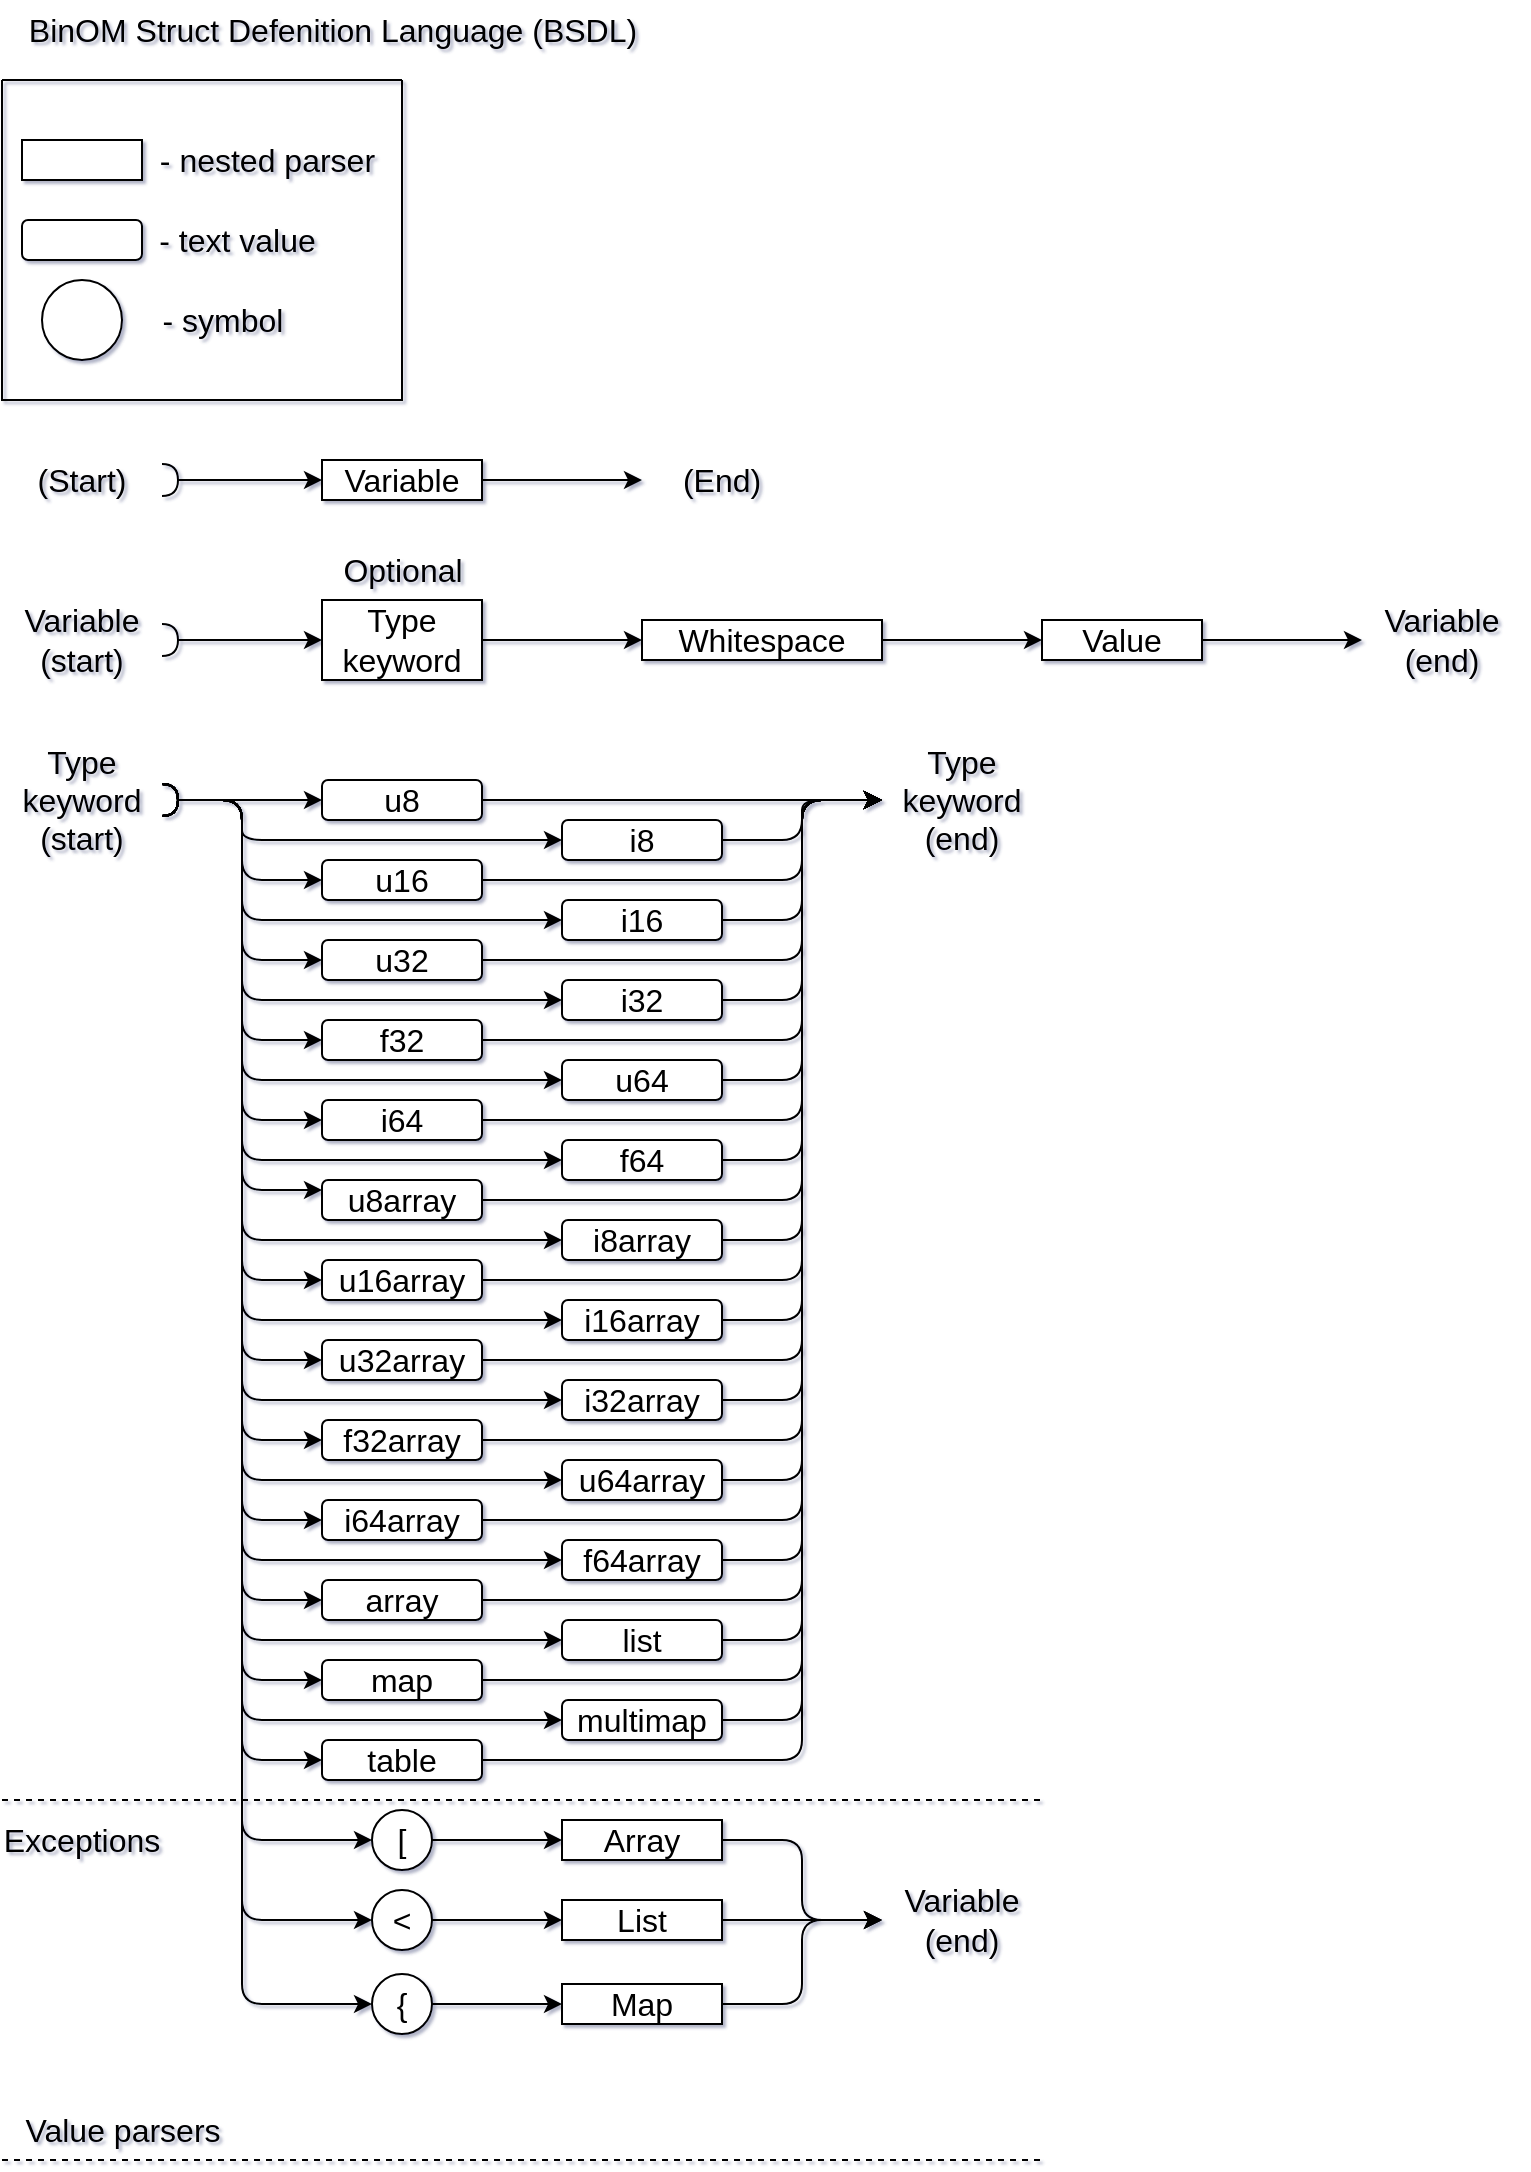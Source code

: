 <mxfile pages="2">
    <diagram name="BSDL" id="ArY9UAh7NFVTTyg40KrS">
        <mxGraphModel dx="746" dy="504" grid="1" gridSize="10" guides="1" tooltips="1" connect="1" arrows="1" fold="1" page="1" pageScale="1" pageWidth="1654" pageHeight="2336" background="none" math="0" shadow="1">
            <root>
                <mxCell id="0"/>
                <mxCell id="1" parent="0"/>
                <mxCell id="VqQgMwGXznBetfgKLVb2-18" style="edgeStyle=orthogonalEdgeStyle;rounded=1;orthogonalLoop=1;jettySize=auto;html=1;exitX=1;exitY=0.5;exitDx=0;exitDy=0;entryX=0;entryY=0.5;entryDx=0;entryDy=0;" parent="1" source="VqQgMwGXznBetfgKLVb2-7" target="VqQgMwGXznBetfgKLVb2-103" edge="1">
                    <mxGeometry relative="1" as="geometry">
                        <mxPoint x="360" y="280" as="targetPoint"/>
                    </mxGeometry>
                </mxCell>
                <mxCell id="VqQgMwGXznBetfgKLVb2-7" value="Variable" style="rounded=0;whiteSpace=wrap;html=1;fontSize=16;glass=0;shadow=0;" parent="1" vertex="1">
                    <mxGeometry x="200" y="270" width="80" height="20" as="geometry"/>
                </mxCell>
                <mxCell id="VqQgMwGXznBetfgKLVb2-19" style="edgeStyle=orthogonalEdgeStyle;rounded=1;orthogonalLoop=1;jettySize=auto;html=1;entryX=0;entryY=0.5;entryDx=0;entryDy=0;startArrow=halfCircle;startFill=0;exitX=1;exitY=0.5;exitDx=0;exitDy=0;" parent="1" source="VqQgMwGXznBetfgKLVb2-101" target="VqQgMwGXznBetfgKLVb2-7" edge="1">
                    <mxGeometry relative="1" as="geometry">
                        <mxPoint x="120" y="280" as="sourcePoint"/>
                    </mxGeometry>
                </mxCell>
                <mxCell id="VqQgMwGXznBetfgKLVb2-26" style="edgeStyle=orthogonalEdgeStyle;rounded=1;orthogonalLoop=1;jettySize=auto;html=1;exitX=1;exitY=0.5;exitDx=0;exitDy=0;entryX=0;entryY=0.5;entryDx=0;entryDy=0;" parent="1" source="VqQgMwGXznBetfgKLVb2-24" target="VqQgMwGXznBetfgKLVb2-25" edge="1">
                    <mxGeometry relative="1" as="geometry"/>
                </mxCell>
                <mxCell id="VqQgMwGXznBetfgKLVb2-24" value="Type&lt;br&gt;keyword" style="rounded=0;whiteSpace=wrap;html=1;fontSize=16;" parent="1" vertex="1">
                    <mxGeometry x="200" y="340" width="80" height="40" as="geometry"/>
                </mxCell>
                <mxCell id="VqQgMwGXznBetfgKLVb2-30" style="edgeStyle=orthogonalEdgeStyle;rounded=1;orthogonalLoop=1;jettySize=auto;html=1;exitX=1;exitY=0.5;exitDx=0;exitDy=0;entryX=0;entryY=0.5;entryDx=0;entryDy=0;" parent="1" source="VqQgMwGXznBetfgKLVb2-25" target="VqQgMwGXznBetfgKLVb2-38" edge="1">
                    <mxGeometry relative="1" as="geometry">
                        <mxPoint x="520" y="360" as="targetPoint"/>
                    </mxGeometry>
                </mxCell>
                <mxCell id="VqQgMwGXznBetfgKLVb2-25" value="Whitespace" style="rounded=0;whiteSpace=wrap;html=1;fontSize=16;" parent="1" vertex="1">
                    <mxGeometry x="360" y="350" width="120" height="20" as="geometry"/>
                </mxCell>
                <mxCell id="VqQgMwGXznBetfgKLVb2-29" value="" style="edgeStyle=orthogonalEdgeStyle;rounded=1;orthogonalLoop=1;jettySize=auto;html=1;entryX=0;entryY=0.5;entryDx=0;entryDy=0;startArrow=halfCircle;startFill=0;exitX=1;exitY=0.5;exitDx=0;exitDy=0;" parent="1" source="VqQgMwGXznBetfgKLVb2-178" target="VqQgMwGXznBetfgKLVb2-24" edge="1">
                    <mxGeometry relative="1" as="geometry">
                        <mxPoint x="120" y="360" as="sourcePoint"/>
                        <mxPoint x="185.034" y="390" as="targetPoint"/>
                    </mxGeometry>
                </mxCell>
                <mxCell id="VqQgMwGXznBetfgKLVb2-32" value="Optional" style="text;html=1;align=center;verticalAlign=middle;resizable=0;points=[];autosize=1;strokeColor=none;fillColor=none;fontSize=16;" parent="1" vertex="1">
                    <mxGeometry x="200" y="310" width="80" height="30" as="geometry"/>
                </mxCell>
                <mxCell id="VqQgMwGXznBetfgKLVb2-63" style="edgeStyle=orthogonalEdgeStyle;rounded=1;orthogonalLoop=1;jettySize=auto;html=1;exitX=1;exitY=0.5;exitDx=0;exitDy=0;entryX=0;entryY=0.5;entryDx=0;entryDy=0;fontSize=16;startArrow=halfCircle;startFill=0;" parent="1" source="VqQgMwGXznBetfgKLVb2-36" target="VqQgMwGXznBetfgKLVb2-41" edge="1">
                    <mxGeometry relative="1" as="geometry"/>
                </mxCell>
                <mxCell id="VqQgMwGXznBetfgKLVb2-64" style="edgeStyle=orthogonalEdgeStyle;rounded=1;orthogonalLoop=1;jettySize=auto;html=1;exitX=1;exitY=0.5;exitDx=0;exitDy=0;entryX=0;entryY=0.5;entryDx=0;entryDy=0;fontSize=16;startArrow=halfCircle;startFill=0;" parent="1" source="VqQgMwGXznBetfgKLVb2-36" target="VqQgMwGXznBetfgKLVb2-42" edge="1">
                    <mxGeometry relative="1" as="geometry">
                        <Array as="points">
                            <mxPoint x="160" y="440"/>
                            <mxPoint x="160" y="460"/>
                        </Array>
                    </mxGeometry>
                </mxCell>
                <mxCell id="VqQgMwGXznBetfgKLVb2-65" style="edgeStyle=orthogonalEdgeStyle;rounded=1;orthogonalLoop=1;jettySize=auto;html=1;exitX=1;exitY=0.5;exitDx=0;exitDy=0;entryX=0;entryY=0.5;entryDx=0;entryDy=0;fontSize=16;startArrow=halfCircle;startFill=0;" parent="1" source="VqQgMwGXznBetfgKLVb2-36" target="VqQgMwGXznBetfgKLVb2-43" edge="1">
                    <mxGeometry relative="1" as="geometry"/>
                </mxCell>
                <mxCell id="VqQgMwGXznBetfgKLVb2-66" style="edgeStyle=orthogonalEdgeStyle;rounded=1;orthogonalLoop=1;jettySize=auto;html=1;exitX=1;exitY=0.5;exitDx=0;exitDy=0;entryX=0;entryY=0.5;entryDx=0;entryDy=0;fontSize=16;startArrow=halfCircle;startFill=0;" parent="1" source="VqQgMwGXznBetfgKLVb2-36" target="VqQgMwGXznBetfgKLVb2-44" edge="1">
                    <mxGeometry relative="1" as="geometry">
                        <Array as="points">
                            <mxPoint x="160" y="440"/>
                            <mxPoint x="160" y="500"/>
                        </Array>
                    </mxGeometry>
                </mxCell>
                <mxCell id="VqQgMwGXznBetfgKLVb2-68" style="edgeStyle=orthogonalEdgeStyle;rounded=1;orthogonalLoop=1;jettySize=auto;html=1;exitX=1;exitY=0.5;exitDx=0;exitDy=0;entryX=0;entryY=0.5;entryDx=0;entryDy=0;fontSize=16;startArrow=halfCircle;startFill=0;" parent="1" source="VqQgMwGXznBetfgKLVb2-36" target="VqQgMwGXznBetfgKLVb2-45" edge="1">
                    <mxGeometry relative="1" as="geometry"/>
                </mxCell>
                <mxCell id="VqQgMwGXznBetfgKLVb2-69" style="edgeStyle=orthogonalEdgeStyle;rounded=1;orthogonalLoop=1;jettySize=auto;html=1;exitX=1;exitY=0.5;exitDx=0;exitDy=0;entryX=0;entryY=0.5;entryDx=0;entryDy=0;fontSize=16;startArrow=halfCircle;startFill=0;" parent="1" source="VqQgMwGXznBetfgKLVb2-36" target="VqQgMwGXznBetfgKLVb2-46" edge="1">
                    <mxGeometry relative="1" as="geometry">
                        <Array as="points">
                            <mxPoint x="160" y="440"/>
                            <mxPoint x="160" y="540"/>
                        </Array>
                    </mxGeometry>
                </mxCell>
                <mxCell id="VqQgMwGXznBetfgKLVb2-70" style="edgeStyle=orthogonalEdgeStyle;rounded=1;orthogonalLoop=1;jettySize=auto;html=1;exitX=1;exitY=0.5;exitDx=0;exitDy=0;entryX=0;entryY=0.5;entryDx=0;entryDy=0;fontSize=16;startArrow=halfCircle;startFill=0;" parent="1" source="VqQgMwGXznBetfgKLVb2-36" target="VqQgMwGXznBetfgKLVb2-47" edge="1">
                    <mxGeometry relative="1" as="geometry"/>
                </mxCell>
                <mxCell id="VqQgMwGXznBetfgKLVb2-71" style="edgeStyle=orthogonalEdgeStyle;rounded=1;orthogonalLoop=1;jettySize=auto;html=1;exitX=1;exitY=0.5;exitDx=0;exitDy=0;entryX=0;entryY=0.5;entryDx=0;entryDy=0;fontSize=16;startArrow=halfCircle;startFill=0;" parent="1" source="VqQgMwGXznBetfgKLVb2-36" target="VqQgMwGXznBetfgKLVb2-48" edge="1">
                    <mxGeometry relative="1" as="geometry">
                        <Array as="points">
                            <mxPoint x="160" y="440"/>
                            <mxPoint x="160" y="580"/>
                        </Array>
                    </mxGeometry>
                </mxCell>
                <mxCell id="VqQgMwGXznBetfgKLVb2-72" style="edgeStyle=orthogonalEdgeStyle;rounded=1;orthogonalLoop=1;jettySize=auto;html=1;exitX=1;exitY=0.5;exitDx=0;exitDy=0;entryX=0;entryY=0.5;entryDx=0;entryDy=0;fontSize=16;startArrow=halfCircle;startFill=0;" parent="1" source="VqQgMwGXznBetfgKLVb2-36" target="VqQgMwGXznBetfgKLVb2-49" edge="1">
                    <mxGeometry relative="1" as="geometry"/>
                </mxCell>
                <mxCell id="VqQgMwGXznBetfgKLVb2-73" style="edgeStyle=orthogonalEdgeStyle;rounded=1;orthogonalLoop=1;jettySize=auto;html=1;exitX=1;exitY=0.5;exitDx=0;exitDy=0;entryX=0;entryY=0.5;entryDx=0;entryDy=0;fontSize=16;startArrow=halfCircle;startFill=0;" parent="1" source="VqQgMwGXznBetfgKLVb2-36" target="VqQgMwGXznBetfgKLVb2-50" edge="1">
                    <mxGeometry relative="1" as="geometry">
                        <Array as="points">
                            <mxPoint x="160" y="440"/>
                            <mxPoint x="160" y="620"/>
                        </Array>
                    </mxGeometry>
                </mxCell>
                <mxCell id="VqQgMwGXznBetfgKLVb2-74" style="edgeStyle=orthogonalEdgeStyle;rounded=1;orthogonalLoop=1;jettySize=auto;html=1;exitX=1;exitY=0.5;exitDx=0;exitDy=0;entryX=0;entryY=0.25;entryDx=0;entryDy=0;fontSize=16;startArrow=halfCircle;startFill=0;" parent="1" source="VqQgMwGXznBetfgKLVb2-36" target="VqQgMwGXznBetfgKLVb2-51" edge="1">
                    <mxGeometry relative="1" as="geometry"/>
                </mxCell>
                <mxCell id="VqQgMwGXznBetfgKLVb2-75" style="edgeStyle=orthogonalEdgeStyle;rounded=1;orthogonalLoop=1;jettySize=auto;html=1;exitX=1;exitY=0.5;exitDx=0;exitDy=0;entryX=0;entryY=0.5;entryDx=0;entryDy=0;fontSize=16;startArrow=halfCircle;startFill=0;" parent="1" source="VqQgMwGXznBetfgKLVb2-36" target="VqQgMwGXznBetfgKLVb2-52" edge="1">
                    <mxGeometry relative="1" as="geometry">
                        <Array as="points">
                            <mxPoint x="160" y="440"/>
                            <mxPoint x="160" y="660"/>
                        </Array>
                    </mxGeometry>
                </mxCell>
                <mxCell id="VqQgMwGXznBetfgKLVb2-76" style="edgeStyle=orthogonalEdgeStyle;rounded=1;orthogonalLoop=1;jettySize=auto;html=1;exitX=1;exitY=0.5;exitDx=0;exitDy=0;entryX=0;entryY=0.5;entryDx=0;entryDy=0;fontSize=16;startArrow=halfCircle;startFill=0;" parent="1" source="VqQgMwGXznBetfgKLVb2-36" target="VqQgMwGXznBetfgKLVb2-53" edge="1">
                    <mxGeometry relative="1" as="geometry"/>
                </mxCell>
                <mxCell id="VqQgMwGXznBetfgKLVb2-77" style="edgeStyle=orthogonalEdgeStyle;rounded=1;orthogonalLoop=1;jettySize=auto;html=1;exitX=1;exitY=0.5;exitDx=0;exitDy=0;entryX=0;entryY=0.5;entryDx=0;entryDy=0;fontSize=16;startArrow=halfCircle;startFill=0;" parent="1" source="VqQgMwGXznBetfgKLVb2-36" target="VqQgMwGXznBetfgKLVb2-54" edge="1">
                    <mxGeometry relative="1" as="geometry">
                        <Array as="points">
                            <mxPoint x="160" y="440"/>
                            <mxPoint x="160" y="700"/>
                        </Array>
                    </mxGeometry>
                </mxCell>
                <mxCell id="VqQgMwGXznBetfgKLVb2-78" style="edgeStyle=orthogonalEdgeStyle;rounded=1;orthogonalLoop=1;jettySize=auto;html=1;exitX=1;exitY=0.5;exitDx=0;exitDy=0;entryX=0;entryY=0.5;entryDx=0;entryDy=0;fontSize=16;startArrow=halfCircle;startFill=0;" parent="1" source="VqQgMwGXznBetfgKLVb2-36" target="VqQgMwGXznBetfgKLVb2-55" edge="1">
                    <mxGeometry relative="1" as="geometry"/>
                </mxCell>
                <mxCell id="VqQgMwGXznBetfgKLVb2-79" style="edgeStyle=orthogonalEdgeStyle;rounded=1;orthogonalLoop=1;jettySize=auto;html=1;exitX=1;exitY=0.5;exitDx=0;exitDy=0;entryX=0;entryY=0.5;entryDx=0;entryDy=0;fontSize=16;startArrow=halfCircle;startFill=0;" parent="1" source="VqQgMwGXznBetfgKLVb2-36" target="VqQgMwGXznBetfgKLVb2-56" edge="1">
                    <mxGeometry relative="1" as="geometry">
                        <Array as="points">
                            <mxPoint x="160" y="440"/>
                            <mxPoint x="160" y="740"/>
                        </Array>
                    </mxGeometry>
                </mxCell>
                <mxCell id="VqQgMwGXznBetfgKLVb2-80" style="edgeStyle=orthogonalEdgeStyle;rounded=1;orthogonalLoop=1;jettySize=auto;html=1;exitX=1;exitY=0.5;exitDx=0;exitDy=0;entryX=0;entryY=0.5;entryDx=0;entryDy=0;fontSize=16;startArrow=halfCircle;startFill=0;" parent="1" source="VqQgMwGXznBetfgKLVb2-36" target="VqQgMwGXznBetfgKLVb2-57" edge="1">
                    <mxGeometry relative="1" as="geometry"/>
                </mxCell>
                <mxCell id="VqQgMwGXznBetfgKLVb2-82" style="edgeStyle=orthogonalEdgeStyle;rounded=1;orthogonalLoop=1;jettySize=auto;html=1;exitX=1;exitY=0.5;exitDx=0;exitDy=0;entryX=0;entryY=0.5;entryDx=0;entryDy=0;fontSize=16;startArrow=halfCircle;startFill=0;" parent="1" source="VqQgMwGXznBetfgKLVb2-36" target="VqQgMwGXznBetfgKLVb2-58" edge="1">
                    <mxGeometry relative="1" as="geometry">
                        <Array as="points">
                            <mxPoint x="160" y="440"/>
                            <mxPoint x="160" y="780"/>
                        </Array>
                    </mxGeometry>
                </mxCell>
                <mxCell id="VqQgMwGXznBetfgKLVb2-83" style="edgeStyle=orthogonalEdgeStyle;rounded=1;orthogonalLoop=1;jettySize=auto;html=1;exitX=1;exitY=0.5;exitDx=0;exitDy=0;entryX=0;entryY=0.5;entryDx=0;entryDy=0;fontSize=16;startArrow=halfCircle;startFill=0;" parent="1" source="VqQgMwGXznBetfgKLVb2-36" target="VqQgMwGXznBetfgKLVb2-59" edge="1">
                    <mxGeometry relative="1" as="geometry"/>
                </mxCell>
                <mxCell id="VqQgMwGXznBetfgKLVb2-84" style="edgeStyle=orthogonalEdgeStyle;rounded=1;orthogonalLoop=1;jettySize=auto;html=1;exitX=1;exitY=0.5;exitDx=0;exitDy=0;entryX=0;entryY=0.5;entryDx=0;entryDy=0;fontSize=16;startArrow=halfCircle;startFill=0;" parent="1" source="VqQgMwGXznBetfgKLVb2-36" target="VqQgMwGXznBetfgKLVb2-60" edge="1">
                    <mxGeometry relative="1" as="geometry">
                        <Array as="points">
                            <mxPoint x="160" y="440"/>
                            <mxPoint x="160" y="820"/>
                        </Array>
                    </mxGeometry>
                </mxCell>
                <mxCell id="VqQgMwGXznBetfgKLVb2-93" style="edgeStyle=orthogonalEdgeStyle;rounded=1;orthogonalLoop=1;jettySize=auto;html=1;exitX=1;exitY=0.5;exitDx=0;exitDy=0;entryX=0;entryY=0.5;entryDx=0;entryDy=0;fontSize=16;startArrow=halfCircle;startFill=0;" parent="1" source="VqQgMwGXznBetfgKLVb2-36" target="VqQgMwGXznBetfgKLVb2-85" edge="1">
                    <mxGeometry relative="1" as="geometry"/>
                </mxCell>
                <mxCell id="VqQgMwGXznBetfgKLVb2-94" style="edgeStyle=orthogonalEdgeStyle;rounded=1;orthogonalLoop=1;jettySize=auto;html=1;exitX=1;exitY=0.5;exitDx=0;exitDy=0;entryX=0;entryY=0.5;entryDx=0;entryDy=0;fontSize=16;startArrow=halfCircle;startFill=0;" parent="1" source="VqQgMwGXznBetfgKLVb2-36" target="VqQgMwGXznBetfgKLVb2-86" edge="1">
                    <mxGeometry relative="1" as="geometry">
                        <Array as="points">
                            <mxPoint x="160" y="440"/>
                            <mxPoint x="160" y="860"/>
                        </Array>
                    </mxGeometry>
                </mxCell>
                <mxCell id="VqQgMwGXznBetfgKLVb2-95" style="edgeStyle=orthogonalEdgeStyle;rounded=1;orthogonalLoop=1;jettySize=auto;html=1;exitX=1;exitY=0.5;exitDx=0;exitDy=0;entryX=0;entryY=0.5;entryDx=0;entryDy=0;fontSize=16;startArrow=halfCircle;startFill=0;" parent="1" source="VqQgMwGXznBetfgKLVb2-36" target="VqQgMwGXznBetfgKLVb2-88" edge="1">
                    <mxGeometry relative="1" as="geometry"/>
                </mxCell>
                <mxCell id="VqQgMwGXznBetfgKLVb2-96" style="edgeStyle=orthogonalEdgeStyle;rounded=1;orthogonalLoop=1;jettySize=auto;html=1;exitX=1;exitY=0.5;exitDx=0;exitDy=0;entryX=0;entryY=0.5;entryDx=0;entryDy=0;fontSize=16;startArrow=halfCircle;startFill=0;" parent="1" source="VqQgMwGXznBetfgKLVb2-36" target="VqQgMwGXznBetfgKLVb2-90" edge="1">
                    <mxGeometry relative="1" as="geometry">
                        <Array as="points">
                            <mxPoint x="160" y="440"/>
                            <mxPoint x="160" y="900"/>
                        </Array>
                    </mxGeometry>
                </mxCell>
                <mxCell id="VqQgMwGXznBetfgKLVb2-97" style="edgeStyle=orthogonalEdgeStyle;rounded=1;orthogonalLoop=1;jettySize=auto;html=1;exitX=1;exitY=0.5;exitDx=0;exitDy=0;entryX=0;entryY=0.5;entryDx=0;entryDy=0;fontSize=16;startArrow=halfCircle;startFill=0;" parent="1" source="VqQgMwGXznBetfgKLVb2-36" target="VqQgMwGXznBetfgKLVb2-92" edge="1">
                    <mxGeometry relative="1" as="geometry"/>
                </mxCell>
                <mxCell id="VqQgMwGXznBetfgKLVb2-114" style="edgeStyle=orthogonalEdgeStyle;rounded=1;orthogonalLoop=1;jettySize=auto;html=1;exitX=1;exitY=0.5;exitDx=0;exitDy=0;entryX=0;entryY=0.5;entryDx=0;entryDy=0;fontSize=16;startArrow=halfCircle;startFill=0;" parent="1" source="VqQgMwGXznBetfgKLVb2-36" target="VqQgMwGXznBetfgKLVb2-109" edge="1">
                    <mxGeometry relative="1" as="geometry">
                        <Array as="points">
                            <mxPoint x="160" y="440"/>
                            <mxPoint x="160" y="960"/>
                        </Array>
                    </mxGeometry>
                </mxCell>
                <mxCell id="VqQgMwGXznBetfgKLVb2-115" style="edgeStyle=orthogonalEdgeStyle;rounded=1;orthogonalLoop=1;jettySize=auto;html=1;exitX=1;exitY=0.5;exitDx=0;exitDy=0;entryX=0;entryY=0.5;entryDx=0;entryDy=0;fontSize=16;startArrow=halfCircle;startFill=0;" parent="1" source="VqQgMwGXznBetfgKLVb2-36" target="VqQgMwGXznBetfgKLVb2-112" edge="1">
                    <mxGeometry relative="1" as="geometry">
                        <Array as="points">
                            <mxPoint x="160" y="440"/>
                            <mxPoint x="160" y="1000"/>
                        </Array>
                    </mxGeometry>
                </mxCell>
                <mxCell id="VqQgMwGXznBetfgKLVb2-116" style="edgeStyle=orthogonalEdgeStyle;rounded=1;orthogonalLoop=1;jettySize=auto;html=1;exitX=1;exitY=0.5;exitDx=0;exitDy=0;entryX=0;entryY=0.5;entryDx=0;entryDy=0;fontSize=16;startArrow=halfCircle;startFill=0;" parent="1" source="VqQgMwGXznBetfgKLVb2-36" target="VqQgMwGXznBetfgKLVb2-113" edge="1">
                    <mxGeometry relative="1" as="geometry">
                        <Array as="points">
                            <mxPoint x="160" y="440"/>
                            <mxPoint x="160" y="1042"/>
                        </Array>
                    </mxGeometry>
                </mxCell>
                <mxCell id="VqQgMwGXznBetfgKLVb2-36" value="Type&lt;br&gt;keyword&lt;br&gt;(start)" style="whiteSpace=wrap;html=1;rounded=1;fontSize=16;strokeColor=none;fillColor=none;" parent="1" vertex="1">
                    <mxGeometry x="40" y="410" width="80" height="60" as="geometry"/>
                </mxCell>
                <mxCell id="VqQgMwGXznBetfgKLVb2-40" style="edgeStyle=orthogonalEdgeStyle;rounded=1;orthogonalLoop=1;jettySize=auto;html=1;exitX=1;exitY=0.5;exitDx=0;exitDy=0;fontSize=16;startArrow=none;startFill=0;entryX=0;entryY=0.5;entryDx=0;entryDy=0;" parent="1" source="VqQgMwGXznBetfgKLVb2-38" target="VqQgMwGXznBetfgKLVb2-156" edge="1">
                    <mxGeometry relative="1" as="geometry">
                        <mxPoint x="720" y="359.857" as="targetPoint"/>
                    </mxGeometry>
                </mxCell>
                <mxCell id="VqQgMwGXznBetfgKLVb2-38" value="Value" style="rounded=0;whiteSpace=wrap;html=1;fontSize=16;" parent="1" vertex="1">
                    <mxGeometry x="560" y="350" width="80" height="20" as="geometry"/>
                </mxCell>
                <mxCell id="VqQgMwGXznBetfgKLVb2-128" style="edgeStyle=orthogonalEdgeStyle;rounded=1;orthogonalLoop=1;jettySize=auto;html=1;exitX=1;exitY=0.5;exitDx=0;exitDy=0;fontSize=16;startArrow=none;startFill=0;" parent="1" source="VqQgMwGXznBetfgKLVb2-41" target="VqQgMwGXznBetfgKLVb2-127" edge="1">
                    <mxGeometry relative="1" as="geometry"/>
                </mxCell>
                <mxCell id="VqQgMwGXznBetfgKLVb2-41" value="u8" style="rounded=1;whiteSpace=wrap;html=1;fontSize=16;" parent="1" vertex="1">
                    <mxGeometry x="200" y="430" width="80" height="20" as="geometry"/>
                </mxCell>
                <mxCell id="VqQgMwGXznBetfgKLVb2-129" style="edgeStyle=orthogonalEdgeStyle;rounded=1;orthogonalLoop=1;jettySize=auto;html=1;exitX=1;exitY=0.5;exitDx=0;exitDy=0;entryX=0;entryY=0.5;entryDx=0;entryDy=0;fontSize=16;startArrow=none;startFill=0;" parent="1" source="VqQgMwGXznBetfgKLVb2-42" target="VqQgMwGXznBetfgKLVb2-127" edge="1">
                    <mxGeometry relative="1" as="geometry"/>
                </mxCell>
                <mxCell id="VqQgMwGXznBetfgKLVb2-42" value="i8" style="rounded=1;whiteSpace=wrap;html=1;fontSize=16;" parent="1" vertex="1">
                    <mxGeometry x="320" y="450" width="80" height="20" as="geometry"/>
                </mxCell>
                <mxCell id="VqQgMwGXznBetfgKLVb2-141" style="edgeStyle=orthogonalEdgeStyle;rounded=1;orthogonalLoop=1;jettySize=auto;html=1;exitX=1;exitY=0.5;exitDx=0;exitDy=0;entryX=0;entryY=0.5;entryDx=0;entryDy=0;fontSize=16;startArrow=none;startFill=0;" parent="1" source="VqQgMwGXznBetfgKLVb2-43" target="VqQgMwGXznBetfgKLVb2-127" edge="1">
                    <mxGeometry relative="1" as="geometry">
                        <Array as="points">
                            <mxPoint x="440" y="480"/>
                            <mxPoint x="440" y="440"/>
                        </Array>
                    </mxGeometry>
                </mxCell>
                <mxCell id="VqQgMwGXznBetfgKLVb2-43" value="u16" style="rounded=1;whiteSpace=wrap;html=1;fontSize=16;" parent="1" vertex="1">
                    <mxGeometry x="200" y="470" width="80" height="20" as="geometry"/>
                </mxCell>
                <mxCell id="VqQgMwGXznBetfgKLVb2-130" style="edgeStyle=orthogonalEdgeStyle;rounded=1;orthogonalLoop=1;jettySize=auto;html=1;exitX=1;exitY=0.5;exitDx=0;exitDy=0;entryX=0;entryY=0.5;entryDx=0;entryDy=0;fontSize=16;startArrow=none;startFill=0;" parent="1" source="VqQgMwGXznBetfgKLVb2-44" target="VqQgMwGXznBetfgKLVb2-127" edge="1">
                    <mxGeometry relative="1" as="geometry"/>
                </mxCell>
                <mxCell id="VqQgMwGXznBetfgKLVb2-44" value="i16" style="rounded=1;whiteSpace=wrap;html=1;fontSize=16;" parent="1" vertex="1">
                    <mxGeometry x="320" y="490" width="80" height="20" as="geometry"/>
                </mxCell>
                <mxCell id="VqQgMwGXznBetfgKLVb2-142" style="edgeStyle=orthogonalEdgeStyle;rounded=1;orthogonalLoop=1;jettySize=auto;html=1;exitX=1;exitY=0.5;exitDx=0;exitDy=0;entryX=0;entryY=0.5;entryDx=0;entryDy=0;fontSize=16;startArrow=none;startFill=0;" parent="1" source="VqQgMwGXznBetfgKLVb2-45" target="VqQgMwGXznBetfgKLVb2-127" edge="1">
                    <mxGeometry relative="1" as="geometry">
                        <Array as="points">
                            <mxPoint x="440" y="520"/>
                            <mxPoint x="440" y="440"/>
                        </Array>
                    </mxGeometry>
                </mxCell>
                <mxCell id="VqQgMwGXznBetfgKLVb2-45" value="u32" style="rounded=1;whiteSpace=wrap;html=1;fontSize=16;" parent="1" vertex="1">
                    <mxGeometry x="200" y="510" width="80" height="20" as="geometry"/>
                </mxCell>
                <mxCell id="VqQgMwGXznBetfgKLVb2-131" style="edgeStyle=orthogonalEdgeStyle;rounded=1;orthogonalLoop=1;jettySize=auto;html=1;exitX=1;exitY=0.5;exitDx=0;exitDy=0;entryX=0;entryY=0.5;entryDx=0;entryDy=0;fontSize=16;startArrow=none;startFill=0;" parent="1" source="VqQgMwGXznBetfgKLVb2-46" target="VqQgMwGXznBetfgKLVb2-127" edge="1">
                    <mxGeometry relative="1" as="geometry"/>
                </mxCell>
                <mxCell id="VqQgMwGXznBetfgKLVb2-46" value="i32" style="rounded=1;whiteSpace=wrap;html=1;fontSize=16;" parent="1" vertex="1">
                    <mxGeometry x="320" y="530" width="80" height="20" as="geometry"/>
                </mxCell>
                <mxCell id="VqQgMwGXznBetfgKLVb2-143" style="edgeStyle=orthogonalEdgeStyle;rounded=1;orthogonalLoop=1;jettySize=auto;html=1;exitX=1;exitY=0.5;exitDx=0;exitDy=0;entryX=0;entryY=0.5;entryDx=0;entryDy=0;fontSize=16;startArrow=none;startFill=0;" parent="1" source="VqQgMwGXznBetfgKLVb2-47" target="VqQgMwGXznBetfgKLVb2-127" edge="1">
                    <mxGeometry relative="1" as="geometry">
                        <Array as="points">
                            <mxPoint x="440" y="560"/>
                            <mxPoint x="440" y="440"/>
                        </Array>
                    </mxGeometry>
                </mxCell>
                <mxCell id="VqQgMwGXznBetfgKLVb2-47" value="f32" style="rounded=1;whiteSpace=wrap;html=1;fontSize=16;" parent="1" vertex="1">
                    <mxGeometry x="200" y="550" width="80" height="20" as="geometry"/>
                </mxCell>
                <mxCell id="VqQgMwGXznBetfgKLVb2-132" style="edgeStyle=orthogonalEdgeStyle;rounded=1;orthogonalLoop=1;jettySize=auto;html=1;exitX=1;exitY=0.5;exitDx=0;exitDy=0;entryX=0;entryY=0.5;entryDx=0;entryDy=0;fontSize=16;startArrow=none;startFill=0;" parent="1" source="VqQgMwGXznBetfgKLVb2-48" target="VqQgMwGXznBetfgKLVb2-127" edge="1">
                    <mxGeometry relative="1" as="geometry"/>
                </mxCell>
                <mxCell id="VqQgMwGXznBetfgKLVb2-48" value="u64" style="rounded=1;whiteSpace=wrap;html=1;fontSize=16;" parent="1" vertex="1">
                    <mxGeometry x="320" y="570" width="80" height="20" as="geometry"/>
                </mxCell>
                <mxCell id="VqQgMwGXznBetfgKLVb2-144" style="edgeStyle=orthogonalEdgeStyle;rounded=1;orthogonalLoop=1;jettySize=auto;html=1;exitX=1;exitY=0.5;exitDx=0;exitDy=0;entryX=0;entryY=0.5;entryDx=0;entryDy=0;fontSize=16;startArrow=none;startFill=0;" parent="1" source="VqQgMwGXznBetfgKLVb2-49" target="VqQgMwGXznBetfgKLVb2-127" edge="1">
                    <mxGeometry relative="1" as="geometry">
                        <Array as="points">
                            <mxPoint x="440" y="600"/>
                            <mxPoint x="440" y="440"/>
                        </Array>
                    </mxGeometry>
                </mxCell>
                <mxCell id="VqQgMwGXznBetfgKLVb2-49" value="i64" style="rounded=1;whiteSpace=wrap;html=1;fontSize=16;" parent="1" vertex="1">
                    <mxGeometry x="200" y="590" width="80" height="20" as="geometry"/>
                </mxCell>
                <mxCell id="VqQgMwGXznBetfgKLVb2-133" style="edgeStyle=orthogonalEdgeStyle;rounded=1;orthogonalLoop=1;jettySize=auto;html=1;exitX=1;exitY=0.5;exitDx=0;exitDy=0;entryX=0;entryY=0.5;entryDx=0;entryDy=0;fontSize=16;startArrow=none;startFill=0;" parent="1" source="VqQgMwGXznBetfgKLVb2-50" target="VqQgMwGXznBetfgKLVb2-127" edge="1">
                    <mxGeometry relative="1" as="geometry"/>
                </mxCell>
                <mxCell id="VqQgMwGXznBetfgKLVb2-50" value="f64" style="rounded=1;whiteSpace=wrap;html=1;fontSize=16;" parent="1" vertex="1">
                    <mxGeometry x="320" y="610" width="80" height="20" as="geometry"/>
                </mxCell>
                <mxCell id="VqQgMwGXznBetfgKLVb2-145" style="edgeStyle=orthogonalEdgeStyle;rounded=1;orthogonalLoop=1;jettySize=auto;html=1;exitX=1;exitY=0.5;exitDx=0;exitDy=0;entryX=0;entryY=0.5;entryDx=0;entryDy=0;fontSize=16;startArrow=none;startFill=0;" parent="1" source="VqQgMwGXznBetfgKLVb2-51" target="VqQgMwGXznBetfgKLVb2-127" edge="1">
                    <mxGeometry relative="1" as="geometry">
                        <Array as="points">
                            <mxPoint x="440" y="640"/>
                            <mxPoint x="440" y="440"/>
                        </Array>
                    </mxGeometry>
                </mxCell>
                <mxCell id="VqQgMwGXznBetfgKLVb2-51" value="u8array" style="rounded=1;whiteSpace=wrap;html=1;fontSize=16;" parent="1" vertex="1">
                    <mxGeometry x="200" y="630" width="80" height="20" as="geometry"/>
                </mxCell>
                <mxCell id="VqQgMwGXznBetfgKLVb2-134" style="edgeStyle=orthogonalEdgeStyle;rounded=1;orthogonalLoop=1;jettySize=auto;html=1;exitX=1;exitY=0.5;exitDx=0;exitDy=0;entryX=0;entryY=0.5;entryDx=0;entryDy=0;fontSize=16;startArrow=none;startFill=0;" parent="1" source="VqQgMwGXznBetfgKLVb2-52" target="VqQgMwGXznBetfgKLVb2-127" edge="1">
                    <mxGeometry relative="1" as="geometry"/>
                </mxCell>
                <mxCell id="VqQgMwGXznBetfgKLVb2-52" value="i8array" style="rounded=1;whiteSpace=wrap;html=1;fontSize=16;" parent="1" vertex="1">
                    <mxGeometry x="320" y="650" width="80" height="20" as="geometry"/>
                </mxCell>
                <mxCell id="VqQgMwGXznBetfgKLVb2-146" style="edgeStyle=orthogonalEdgeStyle;rounded=1;orthogonalLoop=1;jettySize=auto;html=1;exitX=1;exitY=0.5;exitDx=0;exitDy=0;entryX=0;entryY=0.5;entryDx=0;entryDy=0;fontSize=16;startArrow=none;startFill=0;" parent="1" source="VqQgMwGXznBetfgKLVb2-53" target="VqQgMwGXznBetfgKLVb2-127" edge="1">
                    <mxGeometry relative="1" as="geometry">
                        <Array as="points">
                            <mxPoint x="440" y="680"/>
                            <mxPoint x="440" y="440"/>
                        </Array>
                    </mxGeometry>
                </mxCell>
                <mxCell id="VqQgMwGXznBetfgKLVb2-53" value="u16array" style="rounded=1;whiteSpace=wrap;html=1;fontSize=16;" parent="1" vertex="1">
                    <mxGeometry x="200" y="670" width="80" height="20" as="geometry"/>
                </mxCell>
                <mxCell id="VqQgMwGXznBetfgKLVb2-135" style="edgeStyle=orthogonalEdgeStyle;rounded=1;orthogonalLoop=1;jettySize=auto;html=1;exitX=1;exitY=0.5;exitDx=0;exitDy=0;entryX=0;entryY=0.5;entryDx=0;entryDy=0;fontSize=16;startArrow=none;startFill=0;" parent="1" source="VqQgMwGXznBetfgKLVb2-54" target="VqQgMwGXznBetfgKLVb2-127" edge="1">
                    <mxGeometry relative="1" as="geometry"/>
                </mxCell>
                <mxCell id="VqQgMwGXznBetfgKLVb2-54" value="i16array" style="rounded=1;whiteSpace=wrap;html=1;fontSize=16;" parent="1" vertex="1">
                    <mxGeometry x="320" y="690" width="80" height="20" as="geometry"/>
                </mxCell>
                <mxCell id="VqQgMwGXznBetfgKLVb2-147" style="edgeStyle=orthogonalEdgeStyle;rounded=1;orthogonalLoop=1;jettySize=auto;html=1;exitX=1;exitY=0.5;exitDx=0;exitDy=0;entryX=0;entryY=0.5;entryDx=0;entryDy=0;fontSize=16;startArrow=none;startFill=0;" parent="1" source="VqQgMwGXznBetfgKLVb2-55" target="VqQgMwGXznBetfgKLVb2-127" edge="1">
                    <mxGeometry relative="1" as="geometry">
                        <Array as="points">
                            <mxPoint x="440" y="720"/>
                            <mxPoint x="440" y="440"/>
                        </Array>
                    </mxGeometry>
                </mxCell>
                <mxCell id="VqQgMwGXznBetfgKLVb2-55" value="u32array" style="rounded=1;whiteSpace=wrap;html=1;fontSize=16;" parent="1" vertex="1">
                    <mxGeometry x="200" y="710" width="80" height="20" as="geometry"/>
                </mxCell>
                <mxCell id="VqQgMwGXznBetfgKLVb2-136" style="edgeStyle=orthogonalEdgeStyle;rounded=1;orthogonalLoop=1;jettySize=auto;html=1;exitX=1;exitY=0.5;exitDx=0;exitDy=0;entryX=0;entryY=0.5;entryDx=0;entryDy=0;fontSize=16;startArrow=none;startFill=0;" parent="1" source="VqQgMwGXznBetfgKLVb2-56" target="VqQgMwGXznBetfgKLVb2-127" edge="1">
                    <mxGeometry relative="1" as="geometry"/>
                </mxCell>
                <mxCell id="VqQgMwGXznBetfgKLVb2-56" value="i32array" style="rounded=1;whiteSpace=wrap;html=1;fontSize=16;" parent="1" vertex="1">
                    <mxGeometry x="320" y="730" width="80" height="20" as="geometry"/>
                </mxCell>
                <mxCell id="VqQgMwGXznBetfgKLVb2-148" style="edgeStyle=orthogonalEdgeStyle;rounded=1;orthogonalLoop=1;jettySize=auto;html=1;exitX=1;exitY=0.5;exitDx=0;exitDy=0;entryX=0;entryY=0.5;entryDx=0;entryDy=0;fontSize=16;startArrow=none;startFill=0;" parent="1" source="VqQgMwGXznBetfgKLVb2-57" target="VqQgMwGXznBetfgKLVb2-127" edge="1">
                    <mxGeometry relative="1" as="geometry">
                        <Array as="points">
                            <mxPoint x="440" y="760"/>
                            <mxPoint x="440" y="440"/>
                        </Array>
                    </mxGeometry>
                </mxCell>
                <mxCell id="VqQgMwGXznBetfgKLVb2-57" value="f32array" style="rounded=1;whiteSpace=wrap;html=1;fontSize=16;" parent="1" vertex="1">
                    <mxGeometry x="200" y="750" width="80" height="20" as="geometry"/>
                </mxCell>
                <mxCell id="VqQgMwGXznBetfgKLVb2-137" style="edgeStyle=orthogonalEdgeStyle;rounded=1;orthogonalLoop=1;jettySize=auto;html=1;exitX=1;exitY=0.5;exitDx=0;exitDy=0;entryX=0;entryY=0.5;entryDx=0;entryDy=0;fontSize=16;startArrow=none;startFill=0;" parent="1" source="VqQgMwGXznBetfgKLVb2-58" target="VqQgMwGXznBetfgKLVb2-127" edge="1">
                    <mxGeometry relative="1" as="geometry"/>
                </mxCell>
                <mxCell id="VqQgMwGXznBetfgKLVb2-58" value="u64array" style="rounded=1;whiteSpace=wrap;html=1;fontSize=16;" parent="1" vertex="1">
                    <mxGeometry x="320" y="770" width="80" height="20" as="geometry"/>
                </mxCell>
                <mxCell id="VqQgMwGXznBetfgKLVb2-149" style="edgeStyle=orthogonalEdgeStyle;rounded=1;orthogonalLoop=1;jettySize=auto;html=1;exitX=1;exitY=0.5;exitDx=0;exitDy=0;entryX=0;entryY=0.5;entryDx=0;entryDy=0;fontSize=16;startArrow=none;startFill=0;" parent="1" source="VqQgMwGXznBetfgKLVb2-59" target="VqQgMwGXznBetfgKLVb2-127" edge="1">
                    <mxGeometry relative="1" as="geometry">
                        <Array as="points">
                            <mxPoint x="440" y="800"/>
                            <mxPoint x="440" y="440"/>
                        </Array>
                    </mxGeometry>
                </mxCell>
                <mxCell id="VqQgMwGXznBetfgKLVb2-59" value="i64array" style="rounded=1;whiteSpace=wrap;html=1;fontSize=16;" parent="1" vertex="1">
                    <mxGeometry x="200" y="790" width="80" height="20" as="geometry"/>
                </mxCell>
                <mxCell id="VqQgMwGXznBetfgKLVb2-138" style="edgeStyle=orthogonalEdgeStyle;rounded=1;orthogonalLoop=1;jettySize=auto;html=1;exitX=1;exitY=0.5;exitDx=0;exitDy=0;entryX=0;entryY=0.5;entryDx=0;entryDy=0;fontSize=16;startArrow=none;startFill=0;" parent="1" source="VqQgMwGXznBetfgKLVb2-60" target="VqQgMwGXznBetfgKLVb2-127" edge="1">
                    <mxGeometry relative="1" as="geometry"/>
                </mxCell>
                <mxCell id="VqQgMwGXznBetfgKLVb2-60" value="f64array" style="rounded=1;whiteSpace=wrap;html=1;fontSize=16;" parent="1" vertex="1">
                    <mxGeometry x="320" y="810" width="80" height="20" as="geometry"/>
                </mxCell>
                <mxCell id="VqQgMwGXznBetfgKLVb2-150" style="edgeStyle=orthogonalEdgeStyle;rounded=1;orthogonalLoop=1;jettySize=auto;html=1;exitX=1;exitY=0.5;exitDx=0;exitDy=0;entryX=0;entryY=0.5;entryDx=0;entryDy=0;fontSize=16;startArrow=none;startFill=0;" parent="1" source="VqQgMwGXznBetfgKLVb2-85" target="VqQgMwGXznBetfgKLVb2-127" edge="1">
                    <mxGeometry relative="1" as="geometry">
                        <Array as="points">
                            <mxPoint x="440" y="840"/>
                            <mxPoint x="440" y="440"/>
                        </Array>
                    </mxGeometry>
                </mxCell>
                <mxCell id="VqQgMwGXznBetfgKLVb2-85" value="array" style="rounded=1;whiteSpace=wrap;html=1;fontSize=16;" parent="1" vertex="1">
                    <mxGeometry x="200" y="830" width="80" height="20" as="geometry"/>
                </mxCell>
                <mxCell id="VqQgMwGXznBetfgKLVb2-139" style="edgeStyle=orthogonalEdgeStyle;rounded=1;orthogonalLoop=1;jettySize=auto;html=1;exitX=1;exitY=0.5;exitDx=0;exitDy=0;entryX=0;entryY=0.5;entryDx=0;entryDy=0;fontSize=16;startArrow=none;startFill=0;" parent="1" source="VqQgMwGXznBetfgKLVb2-86" target="VqQgMwGXznBetfgKLVb2-127" edge="1">
                    <mxGeometry relative="1" as="geometry"/>
                </mxCell>
                <mxCell id="VqQgMwGXznBetfgKLVb2-86" value="list" style="rounded=1;whiteSpace=wrap;html=1;fontSize=16;" parent="1" vertex="1">
                    <mxGeometry x="320" y="850" width="80" height="20" as="geometry"/>
                </mxCell>
                <mxCell id="VqQgMwGXznBetfgKLVb2-151" style="edgeStyle=orthogonalEdgeStyle;rounded=1;orthogonalLoop=1;jettySize=auto;html=1;exitX=1;exitY=0.5;exitDx=0;exitDy=0;entryX=0;entryY=0.5;entryDx=0;entryDy=0;fontSize=16;startArrow=none;startFill=0;" parent="1" source="VqQgMwGXznBetfgKLVb2-88" target="VqQgMwGXznBetfgKLVb2-127" edge="1">
                    <mxGeometry relative="1" as="geometry">
                        <Array as="points">
                            <mxPoint x="440" y="880"/>
                            <mxPoint x="440" y="440"/>
                        </Array>
                    </mxGeometry>
                </mxCell>
                <mxCell id="VqQgMwGXznBetfgKLVb2-88" value="map" style="rounded=1;whiteSpace=wrap;html=1;fontSize=16;" parent="1" vertex="1">
                    <mxGeometry x="200" y="870" width="80" height="20" as="geometry"/>
                </mxCell>
                <mxCell id="VqQgMwGXznBetfgKLVb2-140" style="edgeStyle=orthogonalEdgeStyle;rounded=1;orthogonalLoop=1;jettySize=auto;html=1;exitX=1;exitY=0.5;exitDx=0;exitDy=0;entryX=0;entryY=0.5;entryDx=0;entryDy=0;fontSize=16;startArrow=none;startFill=0;" parent="1" source="VqQgMwGXznBetfgKLVb2-90" target="VqQgMwGXznBetfgKLVb2-127" edge="1">
                    <mxGeometry relative="1" as="geometry"/>
                </mxCell>
                <mxCell id="VqQgMwGXznBetfgKLVb2-90" value="multimap" style="rounded=1;whiteSpace=wrap;html=1;fontSize=16;" parent="1" vertex="1">
                    <mxGeometry x="320" y="890" width="80" height="20" as="geometry"/>
                </mxCell>
                <mxCell id="VqQgMwGXznBetfgKLVb2-152" style="edgeStyle=orthogonalEdgeStyle;rounded=1;orthogonalLoop=1;jettySize=auto;html=1;exitX=1;exitY=0.5;exitDx=0;exitDy=0;entryX=0;entryY=0.5;entryDx=0;entryDy=0;fontSize=16;startArrow=none;startFill=0;" parent="1" source="VqQgMwGXznBetfgKLVb2-92" target="VqQgMwGXznBetfgKLVb2-127" edge="1">
                    <mxGeometry relative="1" as="geometry">
                        <Array as="points">
                            <mxPoint x="440" y="920"/>
                            <mxPoint x="440" y="440"/>
                        </Array>
                    </mxGeometry>
                </mxCell>
                <mxCell id="VqQgMwGXznBetfgKLVb2-92" value="table" style="rounded=1;whiteSpace=wrap;html=1;fontSize=16;" parent="1" vertex="1">
                    <mxGeometry x="200" y="910" width="80" height="20" as="geometry"/>
                </mxCell>
                <mxCell id="VqQgMwGXznBetfgKLVb2-101" value="(Start)" style="whiteSpace=wrap;html=1;rounded=1;fontSize=16;strokeColor=none;fillColor=none;" parent="1" vertex="1">
                    <mxGeometry x="40" y="270" width="80" height="20" as="geometry"/>
                </mxCell>
                <mxCell id="VqQgMwGXznBetfgKLVb2-103" value="(End)" style="whiteSpace=wrap;html=1;rounded=1;fontSize=16;strokeColor=none;fillColor=none;" parent="1" vertex="1">
                    <mxGeometry x="360" y="270" width="80" height="20" as="geometry"/>
                </mxCell>
                <mxCell id="VqQgMwGXznBetfgKLVb2-119" style="edgeStyle=orthogonalEdgeStyle;rounded=1;orthogonalLoop=1;jettySize=auto;html=1;exitX=1;exitY=0.5;exitDx=0;exitDy=0;fontSize=16;startArrow=none;startFill=0;" parent="1" source="VqQgMwGXznBetfgKLVb2-109" target="VqQgMwGXznBetfgKLVb2-117" edge="1">
                    <mxGeometry relative="1" as="geometry"/>
                </mxCell>
                <mxCell id="VqQgMwGXznBetfgKLVb2-109" value="[" style="ellipse;whiteSpace=wrap;html=1;rounded=1;fontSize=16;fillColor=default;" parent="1" vertex="1">
                    <mxGeometry x="225" y="945" width="30" height="30" as="geometry"/>
                </mxCell>
                <mxCell id="VqQgMwGXznBetfgKLVb2-122" style="edgeStyle=orthogonalEdgeStyle;rounded=1;orthogonalLoop=1;jettySize=auto;html=1;exitX=1;exitY=0.5;exitDx=0;exitDy=0;fontSize=16;startArrow=none;startFill=0;" parent="1" source="VqQgMwGXznBetfgKLVb2-112" target="VqQgMwGXznBetfgKLVb2-120" edge="1">
                    <mxGeometry relative="1" as="geometry"/>
                </mxCell>
                <mxCell id="VqQgMwGXznBetfgKLVb2-112" value="&amp;lt;" style="ellipse;whiteSpace=wrap;html=1;rounded=1;fontSize=16;fillColor=default;" parent="1" vertex="1">
                    <mxGeometry x="225" y="985" width="30" height="30" as="geometry"/>
                </mxCell>
                <mxCell id="VqQgMwGXznBetfgKLVb2-124" style="edgeStyle=orthogonalEdgeStyle;rounded=1;orthogonalLoop=1;jettySize=auto;html=1;exitX=1;exitY=0.5;exitDx=0;exitDy=0;entryX=0;entryY=0.5;entryDx=0;entryDy=0;fontSize=16;startArrow=none;startFill=0;" parent="1" source="VqQgMwGXznBetfgKLVb2-113" target="VqQgMwGXznBetfgKLVb2-123" edge="1">
                    <mxGeometry relative="1" as="geometry"/>
                </mxCell>
                <mxCell id="VqQgMwGXznBetfgKLVb2-113" value="{" style="ellipse;whiteSpace=wrap;html=1;rounded=1;fontSize=16;fillColor=default;" parent="1" vertex="1">
                    <mxGeometry x="225" y="1027" width="30" height="30" as="geometry"/>
                </mxCell>
                <mxCell id="VqQgMwGXznBetfgKLVb2-173" style="edgeStyle=orthogonalEdgeStyle;rounded=1;orthogonalLoop=1;jettySize=auto;html=1;exitX=1;exitY=0.5;exitDx=0;exitDy=0;entryX=0;entryY=0.5;entryDx=0;entryDy=0;fontSize=16;startArrow=none;startFill=0;" parent="1" source="VqQgMwGXznBetfgKLVb2-117" target="VqQgMwGXznBetfgKLVb2-166" edge="1">
                    <mxGeometry relative="1" as="geometry"/>
                </mxCell>
                <mxCell id="VqQgMwGXznBetfgKLVb2-117" value="Array" style="whiteSpace=wrap;html=1;rounded=0;fontSize=16;strokeColor=default;fillColor=default;gradientColor=none;" parent="1" vertex="1">
                    <mxGeometry x="320" y="950" width="80" height="20" as="geometry"/>
                </mxCell>
                <mxCell id="VqQgMwGXznBetfgKLVb2-174" style="edgeStyle=orthogonalEdgeStyle;rounded=1;orthogonalLoop=1;jettySize=auto;html=1;exitX=1;exitY=0.5;exitDx=0;exitDy=0;entryX=0;entryY=0.5;entryDx=0;entryDy=0;fontSize=16;startArrow=none;startFill=0;" parent="1" source="VqQgMwGXznBetfgKLVb2-120" target="VqQgMwGXznBetfgKLVb2-166" edge="1">
                    <mxGeometry relative="1" as="geometry"/>
                </mxCell>
                <mxCell id="VqQgMwGXznBetfgKLVb2-120" value="List" style="whiteSpace=wrap;html=1;rounded=0;fontSize=16;strokeColor=default;fillColor=default;" parent="1" vertex="1">
                    <mxGeometry x="320" y="990" width="80" height="20" as="geometry"/>
                </mxCell>
                <mxCell id="VqQgMwGXznBetfgKLVb2-175" style="edgeStyle=orthogonalEdgeStyle;rounded=1;orthogonalLoop=1;jettySize=auto;html=1;exitX=1;exitY=0.5;exitDx=0;exitDy=0;entryX=0;entryY=0.5;entryDx=0;entryDy=0;fontSize=16;startArrow=none;startFill=0;" parent="1" source="VqQgMwGXznBetfgKLVb2-123" target="VqQgMwGXznBetfgKLVb2-166" edge="1">
                    <mxGeometry relative="1" as="geometry"/>
                </mxCell>
                <mxCell id="VqQgMwGXznBetfgKLVb2-123" value="Map" style="whiteSpace=wrap;html=1;rounded=0;fontSize=16;strokeColor=default;fillColor=default;" parent="1" vertex="1">
                    <mxGeometry x="320" y="1032" width="80" height="20" as="geometry"/>
                </mxCell>
                <mxCell id="VqQgMwGXznBetfgKLVb2-127" value="Type&lt;br&gt;keyword&lt;br&gt;(end)" style="whiteSpace=wrap;html=1;rounded=1;fontSize=16;strokeColor=none;fillColor=none;" parent="1" vertex="1">
                    <mxGeometry x="480" y="410" width="80" height="60" as="geometry"/>
                </mxCell>
                <mxCell id="VqQgMwGXznBetfgKLVb2-153" value="" style="endArrow=none;dashed=1;html=1;rounded=1;fontSize=16;" parent="1" edge="1">
                    <mxGeometry width="50" height="50" relative="1" as="geometry">
                        <mxPoint x="40" y="940" as="sourcePoint"/>
                        <mxPoint x="560" y="940" as="targetPoint"/>
                    </mxGeometry>
                </mxCell>
                <mxCell id="VqQgMwGXznBetfgKLVb2-154" value="Exceptions" style="whiteSpace=wrap;html=1;rounded=1;fontSize=16;strokeColor=none;fillColor=none;" parent="1" vertex="1">
                    <mxGeometry x="40" y="943.5" width="80" height="33" as="geometry"/>
                </mxCell>
                <mxCell id="VqQgMwGXznBetfgKLVb2-156" value="Variable&lt;br&gt;(end)" style="whiteSpace=wrap;html=1;rounded=1;fontSize=16;strokeColor=none;fillColor=none;" parent="1" vertex="1">
                    <mxGeometry x="720" y="340" width="80" height="40" as="geometry"/>
                </mxCell>
                <mxCell id="VqQgMwGXznBetfgKLVb2-157" value="" style="swimlane;startSize=0;rounded=0;shadow=0;glass=0;sketch=0;fontSize=16;fillColor=default;" parent="1" vertex="1">
                    <mxGeometry x="40" y="80" width="200" height="160" as="geometry"/>
                </mxCell>
                <mxCell id="VqQgMwGXznBetfgKLVb2-158" value="" style="whiteSpace=wrap;html=1;rounded=0;shadow=0;glass=0;sketch=0;fontSize=16;fillColor=default;" parent="VqQgMwGXznBetfgKLVb2-157" vertex="1">
                    <mxGeometry x="10" y="30" width="60" height="20" as="geometry"/>
                </mxCell>
                <mxCell id="VqQgMwGXznBetfgKLVb2-159" value="&amp;nbsp;-&amp;nbsp;nested parser" style="text;html=1;align=center;verticalAlign=middle;resizable=0;points=[];autosize=1;strokeColor=none;fillColor=none;fontSize=16;" parent="VqQgMwGXznBetfgKLVb2-157" vertex="1">
                    <mxGeometry x="60" y="25" width="140" height="30" as="geometry"/>
                </mxCell>
                <mxCell id="VqQgMwGXznBetfgKLVb2-160" value="" style="whiteSpace=wrap;html=1;rounded=1;shadow=0;glass=0;sketch=0;fontSize=16;fillColor=default;" parent="VqQgMwGXznBetfgKLVb2-157" vertex="1">
                    <mxGeometry x="10" y="70" width="60" height="20" as="geometry"/>
                </mxCell>
                <mxCell id="VqQgMwGXznBetfgKLVb2-162" value="&amp;nbsp;- text value" style="text;html=1;align=center;verticalAlign=middle;resizable=0;points=[];autosize=1;strokeColor=none;fillColor=none;fontSize=16;" parent="VqQgMwGXznBetfgKLVb2-157" vertex="1">
                    <mxGeometry x="60" y="65" width="110" height="30" as="geometry"/>
                </mxCell>
                <mxCell id="VqQgMwGXznBetfgKLVb2-164" value="" style="ellipse;whiteSpace=wrap;html=1;rounded=0;shadow=0;glass=0;sketch=0;fontSize=16;fillColor=default;" parent="VqQgMwGXznBetfgKLVb2-157" vertex="1">
                    <mxGeometry x="20" y="100" width="40" height="40" as="geometry"/>
                </mxCell>
                <mxCell id="VqQgMwGXznBetfgKLVb2-165" value="- symbol" style="text;html=1;align=center;verticalAlign=middle;resizable=0;points=[];autosize=1;strokeColor=none;fillColor=none;fontSize=16;" parent="VqQgMwGXznBetfgKLVb2-157" vertex="1">
                    <mxGeometry x="70" y="105" width="80" height="30" as="geometry"/>
                </mxCell>
                <mxCell id="VqQgMwGXznBetfgKLVb2-166" value="Variable&lt;br&gt;(end)" style="whiteSpace=wrap;html=1;rounded=1;fontSize=16;strokeColor=none;fillColor=none;" parent="1" vertex="1">
                    <mxGeometry x="480" y="980" width="80" height="40" as="geometry"/>
                </mxCell>
                <mxCell id="VqQgMwGXznBetfgKLVb2-176" value="BinOM Struct Defenition Language (BSDL)" style="text;html=1;align=center;verticalAlign=middle;resizable=0;points=[];autosize=1;strokeColor=none;fillColor=none;fontSize=16;" parent="1" vertex="1">
                    <mxGeometry x="40" y="40" width="330" height="30" as="geometry"/>
                </mxCell>
                <mxCell id="VqQgMwGXznBetfgKLVb2-178" value="Variable&lt;br style=&quot;&quot;&gt;&lt;span style=&quot;&quot;&gt;(start)&lt;/span&gt;" style="whiteSpace=wrap;html=1;rounded=1;fontSize=16;strokeColor=none;fillColor=none;" parent="1" vertex="1">
                    <mxGeometry x="40" y="340" width="80" height="40" as="geometry"/>
                </mxCell>
                <mxCell id="cyyEG4BsXtmEj9tKSGa1-1" value="" style="endArrow=none;dashed=1;html=1;rounded=1;fontSize=16;" parent="1" edge="1">
                    <mxGeometry width="50" height="50" relative="1" as="geometry">
                        <mxPoint x="40.0" y="1120" as="sourcePoint"/>
                        <mxPoint x="560" y="1120" as="targetPoint"/>
                    </mxGeometry>
                </mxCell>
                <mxCell id="cyyEG4BsXtmEj9tKSGa1-2" value="Value parsers" style="text;html=1;align=center;verticalAlign=middle;resizable=0;points=[];autosize=1;strokeColor=none;fillColor=none;fontSize=16;" parent="1" vertex="1">
                    <mxGeometry x="40" y="1090" width="120" height="30" as="geometry"/>
                </mxCell>
            </root>
        </mxGraphModel>
    </diagram>
    <diagram id="wVLXrOIzLSN3D28J1jJ8" name="BIQL">
        <mxGraphModel dx="317" dy="214" grid="1" gridSize="10" guides="1" tooltips="1" connect="1" arrows="1" fold="1" page="1" pageScale="1" pageWidth="827" pageHeight="1169" math="0" shadow="0">
            <root>
                <mxCell id="0"/>
                <mxCell id="1" parent="0"/>
                <mxCell id="J6HK9NZMx9W7_F1fPI2D-3" value="" style="edgeStyle=none;html=1;" edge="1" parent="1" source="J6HK9NZMx9W7_F1fPI2D-1" target="J6HK9NZMx9W7_F1fPI2D-2">
                    <mxGeometry relative="1" as="geometry"/>
                </mxCell>
                <mxCell id="J6HK9NZMx9W7_F1fPI2D-1" value="AND Block" style="whiteSpace=wrap;html=1;" vertex="1" parent="1">
                    <mxGeometry x="80" y="190" width="120" height="60" as="geometry"/>
                </mxCell>
                <mxCell id="J6HK9NZMx9W7_F1fPI2D-5" value="" style="edgeStyle=none;html=1;" edge="1" parent="1" source="J6HK9NZMx9W7_F1fPI2D-2" target="J6HK9NZMx9W7_F1fPI2D-4">
                    <mxGeometry relative="1" as="geometry"/>
                </mxCell>
                <mxCell id="J6HK9NZMx9W7_F1fPI2D-2" value="AND Block" style="whiteSpace=wrap;html=1;" vertex="1" parent="1">
                    <mxGeometry x="240" y="190" width="120" height="60" as="geometry"/>
                </mxCell>
                <mxCell id="J6HK9NZMx9W7_F1fPI2D-4" value="AND Block" style="whiteSpace=wrap;html=1;" vertex="1" parent="1">
                    <mxGeometry x="400" y="190" width="120" height="60" as="geometry"/>
                </mxCell>
                <mxCell id="J6HK9NZMx9W7_F1fPI2D-6" value="OR" style="text;html=1;align=center;verticalAlign=middle;resizable=0;points=[];autosize=1;strokeColor=none;fillColor=none;" vertex="1" parent="1">
                    <mxGeometry x="200" y="170" width="40" height="30" as="geometry"/>
                </mxCell>
                <mxCell id="J6HK9NZMx9W7_F1fPI2D-7" value="OR" style="text;html=1;align=center;verticalAlign=middle;resizable=0;points=[];autosize=1;strokeColor=none;fillColor=none;" vertex="1" parent="1">
                    <mxGeometry x="360" y="170" width="40" height="30" as="geometry"/>
                </mxCell>
            </root>
        </mxGraphModel>
    </diagram>
</mxfile>